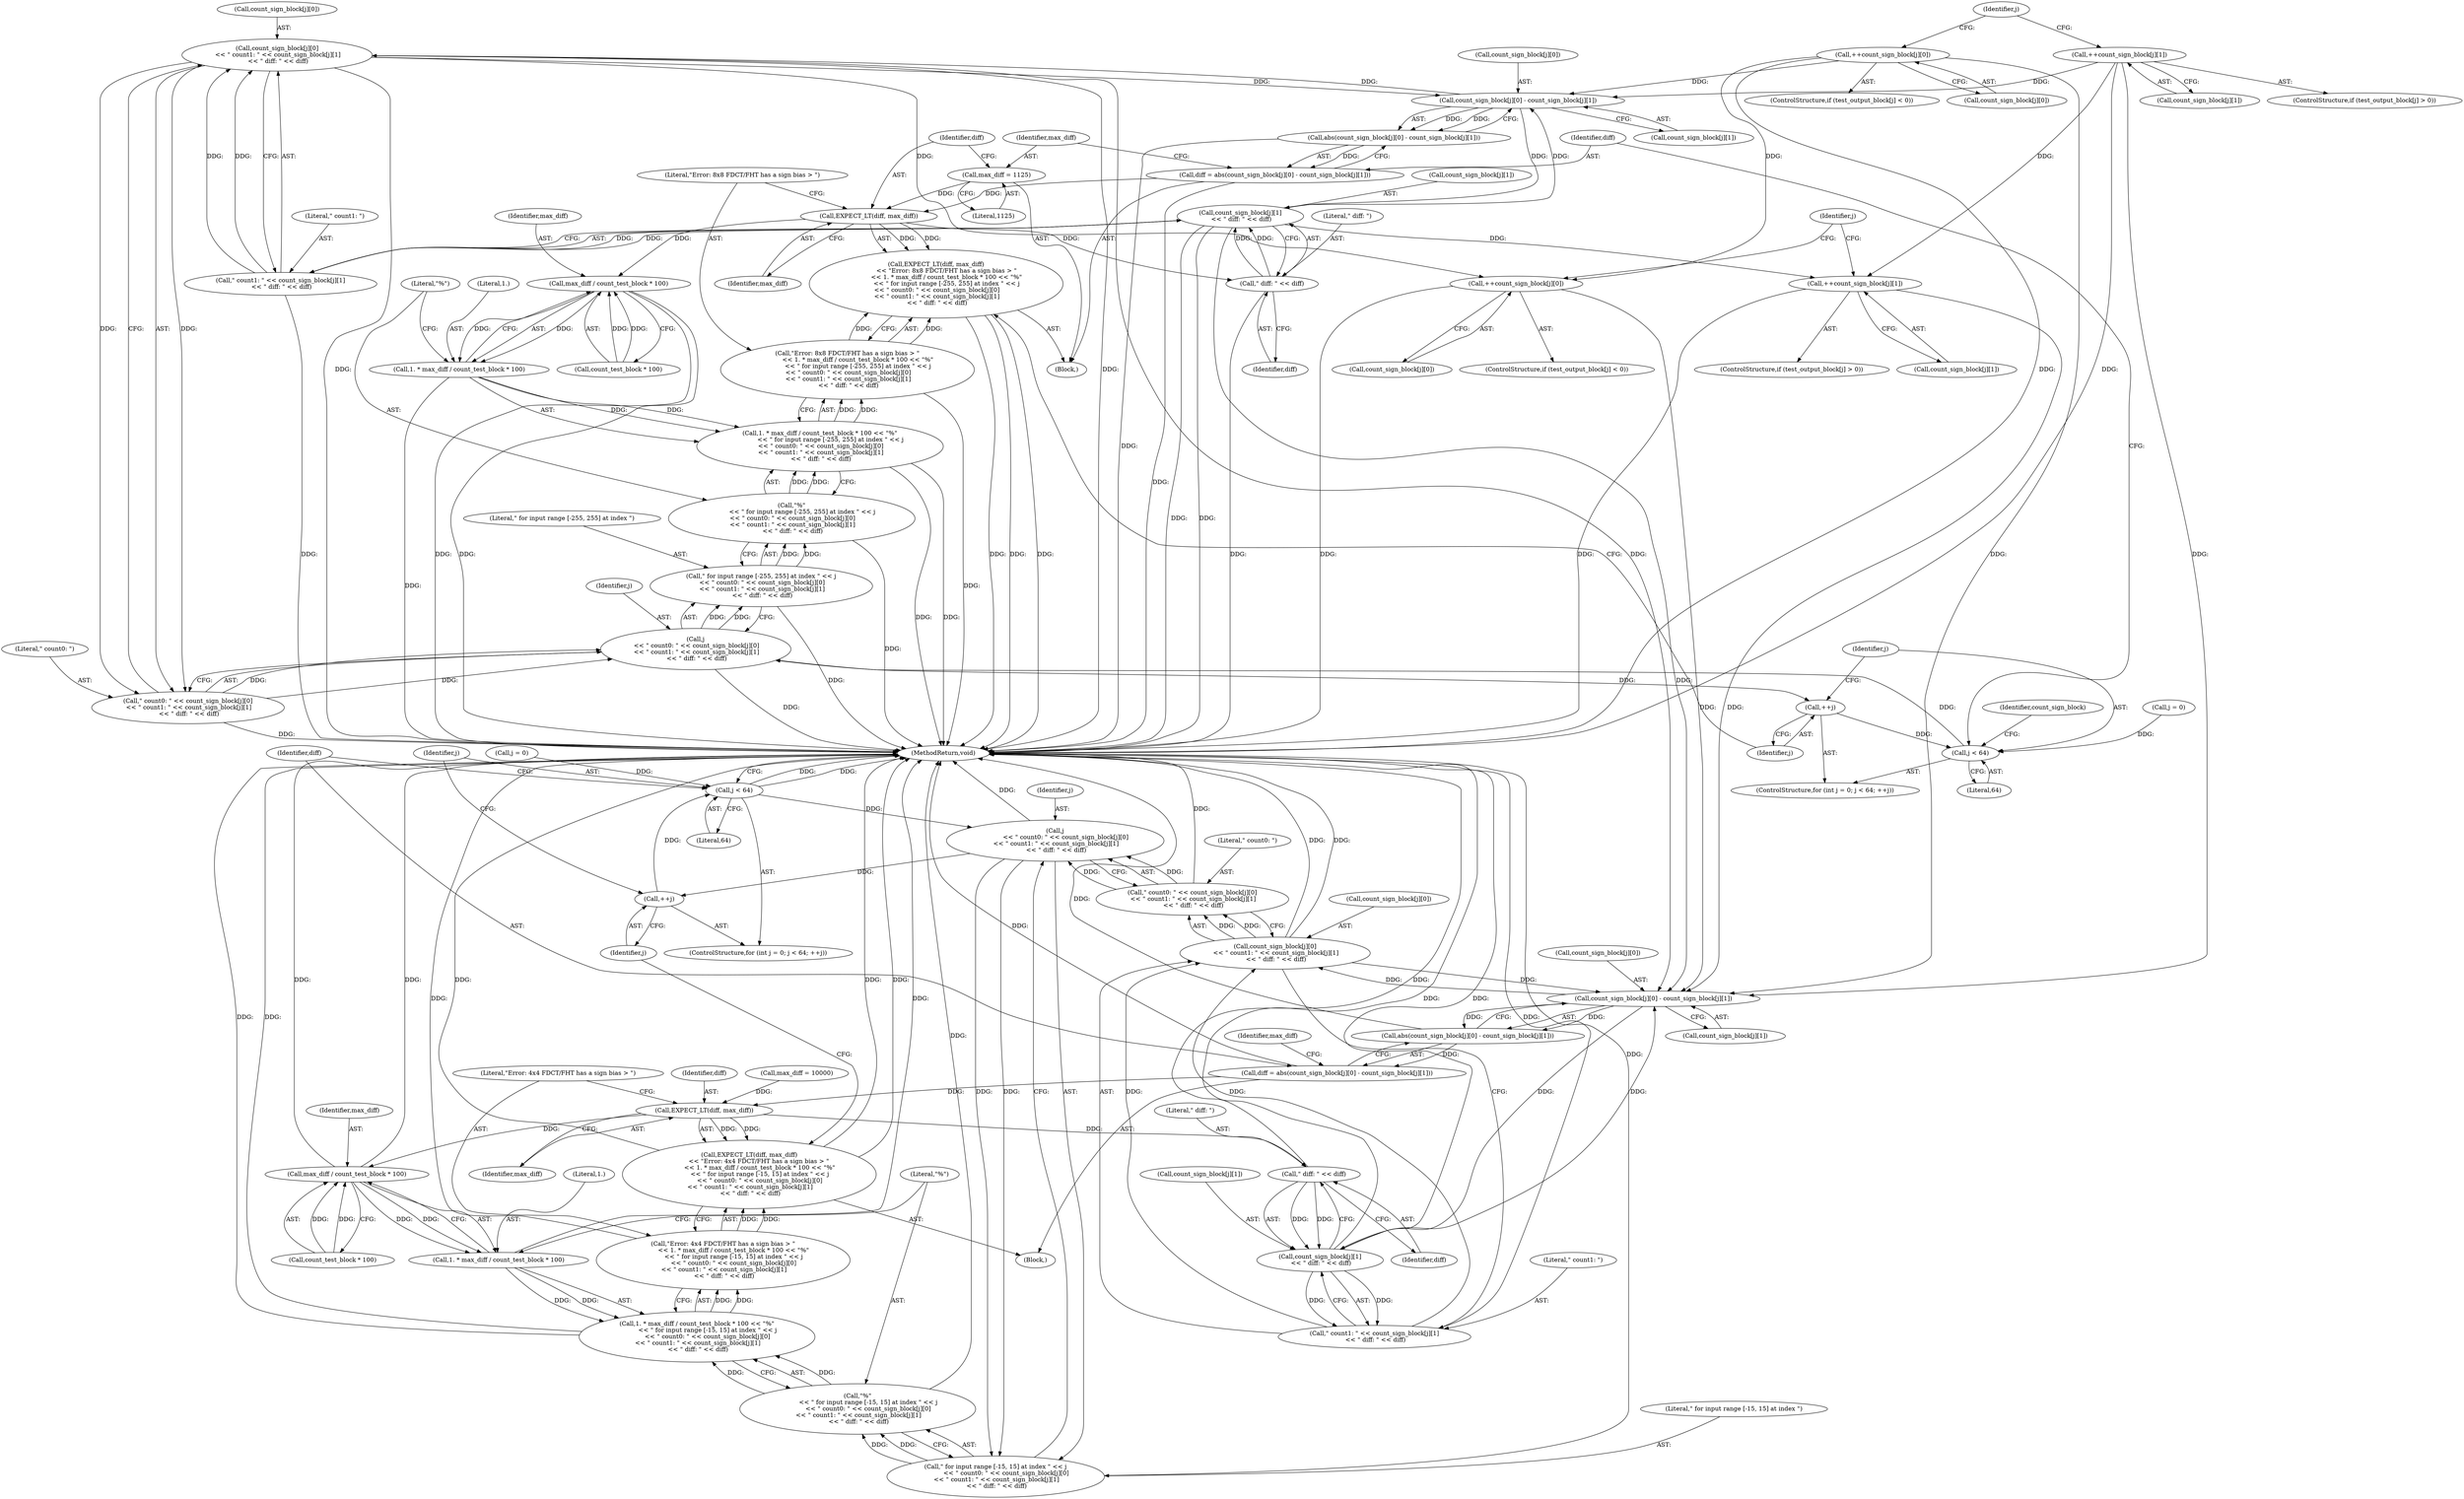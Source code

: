 digraph "1_Android_5a9753fca56f0eeb9f61e342b2fccffc364f9426_86@array" {
"1000248" [label="(Call,count_sign_block[j][0]\n << \" count1: \" << count_sign_block[j][1]\n << \" diff: \" << diff)"];
"1000211" [label="(Call,count_sign_block[j][0] - count_sign_block[j][1])"];
"1000177" [label="(Call,++count_sign_block[j][0])"];
"1000248" [label="(Call,count_sign_block[j][0]\n << \" count1: \" << count_sign_block[j][1]\n << \" diff: \" << diff)"];
"1000254" [label="(Call,\" count1: \" << count_sign_block[j][1]\n << \" diff: \" << diff)"];
"1000256" [label="(Call,count_sign_block[j][1]\n << \" diff: \" << diff)"];
"1000262" [label="(Call,\" diff: \" << diff)"];
"1000227" [label="(Call,EXPECT_LT(diff, max_diff))"];
"1000208" [label="(Call,diff = abs(count_sign_block[j][0] - count_sign_block[j][1]))"];
"1000210" [label="(Call,abs(count_sign_block[j][0] - count_sign_block[j][1]))"];
"1000223" [label="(Call,max_diff = 1125)"];
"1000190" [label="(Call,++count_sign_block[j][1])"];
"1000226" [label="(Call,EXPECT_LT(diff, max_diff)\n           << \"Error: 8x8 FDCT/FHT has a sign bias > \"\n           << 1. * max_diff / count_test_block * 100 << \"%\"\n           << \" for input range [-255, 255] at index \" << j\n << \" count0: \" << count_sign_block[j][0]\n << \" count1: \" << count_sign_block[j][1]\n << \" diff: \" << diff)"];
"1000235" [label="(Call,max_diff / count_test_block * 100)"];
"1000233" [label="(Call,1. * max_diff / count_test_block * 100)"];
"1000232" [label="(Call,1. * max_diff / count_test_block * 100 << \"%\"\n           << \" for input range [-255, 255] at index \" << j\n << \" count0: \" << count_sign_block[j][0]\n << \" count1: \" << count_sign_block[j][1]\n << \" diff: \" << diff)"];
"1000230" [label="(Call,\"Error: 8x8 FDCT/FHT has a sign bias > \"\n           << 1. * max_diff / count_test_block * 100 << \"%\"\n           << \" for input range [-255, 255] at index \" << j\n << \" count0: \" << count_sign_block[j][0]\n << \" count1: \" << count_sign_block[j][1]\n << \" diff: \" << diff)"];
"1000246" [label="(Call,\" count0: \" << count_sign_block[j][0]\n << \" count1: \" << count_sign_block[j][1]\n << \" diff: \" << diff)"];
"1000244" [label="(Call,j\n << \" count0: \" << count_sign_block[j][0]\n << \" count1: \" << count_sign_block[j][1]\n << \" diff: \" << diff)"];
"1000204" [label="(Call,++j)"];
"1000201" [label="(Call,j < 64)"];
"1000242" [label="(Call,\" for input range [-255, 255] at index \" << j\n << \" count0: \" << count_sign_block[j][0]\n << \" count1: \" << count_sign_block[j][1]\n << \" diff: \" << diff)"];
"1000240" [label="(Call,\"%\"\n           << \" for input range [-255, 255] at index \" << j\n << \" count0: \" << count_sign_block[j][0]\n << \" count1: \" << count_sign_block[j][1]\n << \" diff: \" << diff)"];
"1000324" [label="(Call,++count_sign_block[j][0])"];
"1000358" [label="(Call,count_sign_block[j][0] - count_sign_block[j][1])"];
"1000357" [label="(Call,abs(count_sign_block[j][0] - count_sign_block[j][1]))"];
"1000355" [label="(Call,diff = abs(count_sign_block[j][0] - count_sign_block[j][1]))"];
"1000374" [label="(Call,EXPECT_LT(diff, max_diff))"];
"1000373" [label="(Call,EXPECT_LT(diff, max_diff)\n          << \"Error: 4x4 FDCT/FHT has a sign bias > \"\n           << 1. * max_diff / count_test_block * 100 << \"%\"\n           << \" for input range [-15, 15] at index \" << j\n           << \" count0: \" << count_sign_block[j][0]\n << \" count1: \" << count_sign_block[j][1]\n << \" diff: \" << diff)"];
"1000382" [label="(Call,max_diff / count_test_block * 100)"];
"1000380" [label="(Call,1. * max_diff / count_test_block * 100)"];
"1000379" [label="(Call,1. * max_diff / count_test_block * 100 << \"%\"\n           << \" for input range [-15, 15] at index \" << j\n           << \" count0: \" << count_sign_block[j][0]\n << \" count1: \" << count_sign_block[j][1]\n << \" diff: \" << diff)"];
"1000377" [label="(Call,\"Error: 4x4 FDCT/FHT has a sign bias > \"\n           << 1. * max_diff / count_test_block * 100 << \"%\"\n           << \" for input range [-15, 15] at index \" << j\n           << \" count0: \" << count_sign_block[j][0]\n << \" count1: \" << count_sign_block[j][1]\n << \" diff: \" << diff)"];
"1000409" [label="(Call,\" diff: \" << diff)"];
"1000403" [label="(Call,count_sign_block[j][1]\n << \" diff: \" << diff)"];
"1000401" [label="(Call,\" count1: \" << count_sign_block[j][1]\n << \" diff: \" << diff)"];
"1000395" [label="(Call,count_sign_block[j][0]\n << \" count1: \" << count_sign_block[j][1]\n << \" diff: \" << diff)"];
"1000393" [label="(Call,\" count0: \" << count_sign_block[j][0]\n << \" count1: \" << count_sign_block[j][1]\n << \" diff: \" << diff)"];
"1000391" [label="(Call,j\n           << \" count0: \" << count_sign_block[j][0]\n << \" count1: \" << count_sign_block[j][1]\n << \" diff: \" << diff)"];
"1000351" [label="(Call,++j)"];
"1000348" [label="(Call,j < 64)"];
"1000389" [label="(Call,\" for input range [-15, 15] at index \" << j\n           << \" count0: \" << count_sign_block[j][0]\n << \" count1: \" << count_sign_block[j][1]\n << \" diff: \" << diff)"];
"1000387" [label="(Call,\"%\"\n           << \" for input range [-15, 15] at index \" << j\n           << \" count0: \" << count_sign_block[j][0]\n << \" count1: \" << count_sign_block[j][1]\n << \" diff: \" << diff)"];
"1000337" [label="(Call,++count_sign_block[j][1])"];
"1000205" [label="(Identifier,j)"];
"1000227" [label="(Call,EXPECT_LT(diff, max_diff))"];
"1000217" [label="(Call,count_sign_block[j][1])"];
"1000316" [label="(Identifier,j)"];
"1000351" [label="(Call,++j)"];
"1000387" [label="(Call,\"%\"\n           << \" for input range [-15, 15] at index \" << j\n           << \" count0: \" << count_sign_block[j][0]\n << \" count1: \" << count_sign_block[j][1]\n << \" diff: \" << diff)"];
"1000169" [label="(Identifier,j)"];
"1000373" [label="(Call,EXPECT_LT(diff, max_diff)\n          << \"Error: 4x4 FDCT/FHT has a sign bias > \"\n           << 1. * max_diff / count_test_block * 100 << \"%\"\n           << \" for input range [-15, 15] at index \" << j\n           << \" count0: \" << count_sign_block[j][0]\n << \" count1: \" << count_sign_block[j][1]\n << \" diff: \" << diff)"];
"1000345" [label="(Call,j = 0)"];
"1000395" [label="(Call,count_sign_block[j][0]\n << \" count1: \" << count_sign_block[j][1]\n << \" diff: \" << diff)"];
"1000357" [label="(Call,abs(count_sign_block[j][0] - count_sign_block[j][1]))"];
"1000377" [label="(Call,\"Error: 4x4 FDCT/FHT has a sign bias > \"\n           << 1. * max_diff / count_test_block * 100 << \"%\"\n           << \" for input range [-15, 15] at index \" << j\n           << \" count0: \" << count_sign_block[j][0]\n << \" count1: \" << count_sign_block[j][1]\n << \" diff: \" << diff)"];
"1000240" [label="(Call,\"%\"\n           << \" for input range [-255, 255] at index \" << j\n << \" count0: \" << count_sign_block[j][0]\n << \" count1: \" << count_sign_block[j][1]\n << \" diff: \" << diff)"];
"1000374" [label="(Call,EXPECT_LT(diff, max_diff))"];
"1000177" [label="(Call,++count_sign_block[j][0])"];
"1000410" [label="(Literal,\" diff: \")"];
"1000404" [label="(Call,count_sign_block[j][1])"];
"1000204" [label="(Call,++j)"];
"1000248" [label="(Call,count_sign_block[j][0]\n << \" count1: \" << count_sign_block[j][1]\n << \" diff: \" << diff)"];
"1000392" [label="(Identifier,j)"];
"1000384" [label="(Call,count_test_block * 100)"];
"1000350" [label="(Literal,64)"];
"1000375" [label="(Identifier,diff)"];
"1000191" [label="(Call,count_sign_block[j][1])"];
"1000371" [label="(Identifier,max_diff)"];
"1000254" [label="(Call,\" count1: \" << count_sign_block[j][1]\n << \" diff: \" << diff)"];
"1000190" [label="(Call,++count_sign_block[j][1])"];
"1000401" [label="(Call,\" count1: \" << count_sign_block[j][1]\n << \" diff: \" << diff)"];
"1000203" [label="(Literal,64)"];
"1000390" [label="(Literal,\" for input range [-15, 15] at index \")"];
"1000236" [label="(Identifier,max_diff)"];
"1000211" [label="(Call,count_sign_block[j][0] - count_sign_block[j][1])"];
"1000171" [label="(ControlStructure,if (test_output_block[j] < 0))"];
"1000225" [label="(Literal,1125)"];
"1000353" [label="(Block,)"];
"1000383" [label="(Identifier,max_diff)"];
"1000348" [label="(Call,j < 64)"];
"1000358" [label="(Call,count_sign_block[j][0] - count_sign_block[j][1])"];
"1000337" [label="(Call,++count_sign_block[j][1])"];
"1000352" [label="(Identifier,j)"];
"1000232" [label="(Call,1. * max_diff / count_test_block * 100 << \"%\"\n           << \" for input range [-255, 255] at index \" << j\n << \" count0: \" << count_sign_block[j][0]\n << \" count1: \" << count_sign_block[j][1]\n << \" diff: \" << diff)"];
"1000382" [label="(Call,max_diff / count_test_block * 100)"];
"1000370" [label="(Call,max_diff = 10000)"];
"1000359" [label="(Call,count_sign_block[j][0])"];
"1000255" [label="(Literal,\" count1: \")"];
"1000393" [label="(Call,\" count0: \" << count_sign_block[j][0]\n << \" count1: \" << count_sign_block[j][1]\n << \" diff: \" << diff)"];
"1000376" [label="(Identifier,max_diff)"];
"1000379" [label="(Call,1. * max_diff / count_test_block * 100 << \"%\"\n           << \" for input range [-15, 15] at index \" << j\n           << \" count0: \" << count_sign_block[j][0]\n << \" count1: \" << count_sign_block[j][1]\n << \" diff: \" << diff)"];
"1000234" [label="(Literal,1.)"];
"1000249" [label="(Call,count_sign_block[j][0])"];
"1000402" [label="(Literal,\" count1: \")"];
"1000325" [label="(Call,count_sign_block[j][0])"];
"1000226" [label="(Call,EXPECT_LT(diff, max_diff)\n           << \"Error: 8x8 FDCT/FHT has a sign bias > \"\n           << 1. * max_diff / count_test_block * 100 << \"%\"\n           << \" for input range [-255, 255] at index \" << j\n << \" count0: \" << count_sign_block[j][0]\n << \" count1: \" << count_sign_block[j][1]\n << \" diff: \" << diff)"];
"1000206" [label="(Block,)"];
"1000233" [label="(Call,1. * max_diff / count_test_block * 100)"];
"1000237" [label="(Call,count_test_block * 100)"];
"1000389" [label="(Call,\" for input range [-15, 15] at index \" << j\n           << \" count0: \" << count_sign_block[j][0]\n << \" count1: \" << count_sign_block[j][1]\n << \" diff: \" << diff)"];
"1000241" [label="(Literal,\"%\")"];
"1000257" [label="(Call,count_sign_block[j][1])"];
"1000209" [label="(Identifier,diff)"];
"1000411" [label="(Identifier,diff)"];
"1000235" [label="(Call,max_diff / count_test_block * 100)"];
"1000262" [label="(Call,\" diff: \" << diff)"];
"1000244" [label="(Call,j\n << \" count0: \" << count_sign_block[j][0]\n << \" count1: \" << count_sign_block[j][1]\n << \" diff: \" << diff)"];
"1000243" [label="(Literal,\" for input range [-255, 255] at index \")"];
"1000356" [label="(Identifier,diff)"];
"1000381" [label="(Literal,1.)"];
"1000412" [label="(MethodReturn,void)"];
"1000231" [label="(Literal,\"Error: 8x8 FDCT/FHT has a sign bias > \")"];
"1000198" [label="(Call,j = 0)"];
"1000343" [label="(ControlStructure,for (int j = 0; j < 64; ++j))"];
"1000230" [label="(Call,\"Error: 8x8 FDCT/FHT has a sign bias > \"\n           << 1. * max_diff / count_test_block * 100 << \"%\"\n           << \" for input range [-255, 255] at index \" << j\n << \" count0: \" << count_sign_block[j][0]\n << \" count1: \" << count_sign_block[j][1]\n << \" diff: \" << diff)"];
"1000338" [label="(Call,count_sign_block[j][1])"];
"1000349" [label="(Identifier,j)"];
"1000210" [label="(Call,abs(count_sign_block[j][0] - count_sign_block[j][1]))"];
"1000391" [label="(Call,j\n           << \" count0: \" << count_sign_block[j][0]\n << \" count1: \" << count_sign_block[j][1]\n << \" diff: \" << diff)"];
"1000331" [label="(ControlStructure,if (test_output_block[j] > 0))"];
"1000403" [label="(Call,count_sign_block[j][1]\n << \" diff: \" << diff)"];
"1000201" [label="(Call,j < 64)"];
"1000228" [label="(Identifier,diff)"];
"1000246" [label="(Call,\" count0: \" << count_sign_block[j][0]\n << \" count1: \" << count_sign_block[j][1]\n << \" diff: \" << diff)"];
"1000245" [label="(Identifier,j)"];
"1000380" [label="(Call,1. * max_diff / count_test_block * 100)"];
"1000208" [label="(Call,diff = abs(count_sign_block[j][0] - count_sign_block[j][1]))"];
"1000318" [label="(ControlStructure,if (test_output_block[j] < 0))"];
"1000256" [label="(Call,count_sign_block[j][1]\n << \" diff: \" << diff)"];
"1000229" [label="(Identifier,max_diff)"];
"1000196" [label="(ControlStructure,for (int j = 0; j < 64; ++j))"];
"1000394" [label="(Literal,\" count0: \")"];
"1000409" [label="(Call,\" diff: \" << diff)"];
"1000224" [label="(Identifier,max_diff)"];
"1000364" [label="(Call,count_sign_block[j][1])"];
"1000202" [label="(Identifier,j)"];
"1000355" [label="(Call,diff = abs(count_sign_block[j][0] - count_sign_block[j][1]))"];
"1000178" [label="(Call,count_sign_block[j][0])"];
"1000378" [label="(Literal,\"Error: 4x4 FDCT/FHT has a sign bias > \")"];
"1000324" [label="(Call,++count_sign_block[j][0])"];
"1000388" [label="(Literal,\"%\")"];
"1000242" [label="(Call,\" for input range [-255, 255] at index \" << j\n << \" count0: \" << count_sign_block[j][0]\n << \" count1: \" << count_sign_block[j][1]\n << \" diff: \" << diff)"];
"1000264" [label="(Identifier,diff)"];
"1000396" [label="(Call,count_sign_block[j][0])"];
"1000212" [label="(Call,count_sign_block[j][0])"];
"1000247" [label="(Literal,\" count0: \")"];
"1000266" [label="(Identifier,count_sign_block)"];
"1000263" [label="(Literal,\" diff: \")"];
"1000184" [label="(ControlStructure,if (test_output_block[j] > 0))"];
"1000223" [label="(Call,max_diff = 1125)"];
"1000248" -> "1000246"  [label="AST: "];
"1000248" -> "1000254"  [label="CFG: "];
"1000249" -> "1000248"  [label="AST: "];
"1000254" -> "1000248"  [label="AST: "];
"1000246" -> "1000248"  [label="CFG: "];
"1000248" -> "1000412"  [label="DDG: "];
"1000248" -> "1000412"  [label="DDG: "];
"1000248" -> "1000211"  [label="DDG: "];
"1000248" -> "1000246"  [label="DDG: "];
"1000248" -> "1000246"  [label="DDG: "];
"1000211" -> "1000248"  [label="DDG: "];
"1000254" -> "1000248"  [label="DDG: "];
"1000254" -> "1000248"  [label="DDG: "];
"1000248" -> "1000324"  [label="DDG: "];
"1000248" -> "1000358"  [label="DDG: "];
"1000211" -> "1000210"  [label="AST: "];
"1000211" -> "1000217"  [label="CFG: "];
"1000212" -> "1000211"  [label="AST: "];
"1000217" -> "1000211"  [label="AST: "];
"1000210" -> "1000211"  [label="CFG: "];
"1000211" -> "1000210"  [label="DDG: "];
"1000211" -> "1000210"  [label="DDG: "];
"1000177" -> "1000211"  [label="DDG: "];
"1000190" -> "1000211"  [label="DDG: "];
"1000256" -> "1000211"  [label="DDG: "];
"1000211" -> "1000256"  [label="DDG: "];
"1000177" -> "1000171"  [label="AST: "];
"1000177" -> "1000178"  [label="CFG: "];
"1000178" -> "1000177"  [label="AST: "];
"1000169" -> "1000177"  [label="CFG: "];
"1000177" -> "1000412"  [label="DDG: "];
"1000177" -> "1000324"  [label="DDG: "];
"1000177" -> "1000358"  [label="DDG: "];
"1000254" -> "1000256"  [label="CFG: "];
"1000255" -> "1000254"  [label="AST: "];
"1000256" -> "1000254"  [label="AST: "];
"1000254" -> "1000412"  [label="DDG: "];
"1000256" -> "1000254"  [label="DDG: "];
"1000256" -> "1000254"  [label="DDG: "];
"1000256" -> "1000262"  [label="CFG: "];
"1000257" -> "1000256"  [label="AST: "];
"1000262" -> "1000256"  [label="AST: "];
"1000256" -> "1000412"  [label="DDG: "];
"1000256" -> "1000412"  [label="DDG: "];
"1000262" -> "1000256"  [label="DDG: "];
"1000262" -> "1000256"  [label="DDG: "];
"1000256" -> "1000337"  [label="DDG: "];
"1000256" -> "1000358"  [label="DDG: "];
"1000262" -> "1000264"  [label="CFG: "];
"1000263" -> "1000262"  [label="AST: "];
"1000264" -> "1000262"  [label="AST: "];
"1000262" -> "1000412"  [label="DDG: "];
"1000227" -> "1000262"  [label="DDG: "];
"1000227" -> "1000226"  [label="AST: "];
"1000227" -> "1000229"  [label="CFG: "];
"1000228" -> "1000227"  [label="AST: "];
"1000229" -> "1000227"  [label="AST: "];
"1000231" -> "1000227"  [label="CFG: "];
"1000227" -> "1000226"  [label="DDG: "];
"1000227" -> "1000226"  [label="DDG: "];
"1000208" -> "1000227"  [label="DDG: "];
"1000223" -> "1000227"  [label="DDG: "];
"1000227" -> "1000235"  [label="DDG: "];
"1000208" -> "1000206"  [label="AST: "];
"1000208" -> "1000210"  [label="CFG: "];
"1000209" -> "1000208"  [label="AST: "];
"1000210" -> "1000208"  [label="AST: "];
"1000224" -> "1000208"  [label="CFG: "];
"1000208" -> "1000412"  [label="DDG: "];
"1000210" -> "1000208"  [label="DDG: "];
"1000210" -> "1000412"  [label="DDG: "];
"1000223" -> "1000206"  [label="AST: "];
"1000223" -> "1000225"  [label="CFG: "];
"1000224" -> "1000223"  [label="AST: "];
"1000225" -> "1000223"  [label="AST: "];
"1000228" -> "1000223"  [label="CFG: "];
"1000190" -> "1000184"  [label="AST: "];
"1000190" -> "1000191"  [label="CFG: "];
"1000191" -> "1000190"  [label="AST: "];
"1000169" -> "1000190"  [label="CFG: "];
"1000190" -> "1000412"  [label="DDG: "];
"1000190" -> "1000337"  [label="DDG: "];
"1000190" -> "1000358"  [label="DDG: "];
"1000226" -> "1000206"  [label="AST: "];
"1000226" -> "1000230"  [label="CFG: "];
"1000230" -> "1000226"  [label="AST: "];
"1000205" -> "1000226"  [label="CFG: "];
"1000226" -> "1000412"  [label="DDG: "];
"1000226" -> "1000412"  [label="DDG: "];
"1000226" -> "1000412"  [label="DDG: "];
"1000230" -> "1000226"  [label="DDG: "];
"1000230" -> "1000226"  [label="DDG: "];
"1000235" -> "1000233"  [label="AST: "];
"1000235" -> "1000237"  [label="CFG: "];
"1000236" -> "1000235"  [label="AST: "];
"1000237" -> "1000235"  [label="AST: "];
"1000233" -> "1000235"  [label="CFG: "];
"1000235" -> "1000412"  [label="DDG: "];
"1000235" -> "1000412"  [label="DDG: "];
"1000235" -> "1000233"  [label="DDG: "];
"1000235" -> "1000233"  [label="DDG: "];
"1000237" -> "1000235"  [label="DDG: "];
"1000237" -> "1000235"  [label="DDG: "];
"1000233" -> "1000232"  [label="AST: "];
"1000234" -> "1000233"  [label="AST: "];
"1000241" -> "1000233"  [label="CFG: "];
"1000233" -> "1000412"  [label="DDG: "];
"1000233" -> "1000232"  [label="DDG: "];
"1000233" -> "1000232"  [label="DDG: "];
"1000232" -> "1000230"  [label="AST: "];
"1000232" -> "1000240"  [label="CFG: "];
"1000240" -> "1000232"  [label="AST: "];
"1000230" -> "1000232"  [label="CFG: "];
"1000232" -> "1000412"  [label="DDG: "];
"1000232" -> "1000412"  [label="DDG: "];
"1000232" -> "1000230"  [label="DDG: "];
"1000232" -> "1000230"  [label="DDG: "];
"1000240" -> "1000232"  [label="DDG: "];
"1000240" -> "1000232"  [label="DDG: "];
"1000231" -> "1000230"  [label="AST: "];
"1000230" -> "1000412"  [label="DDG: "];
"1000246" -> "1000244"  [label="AST: "];
"1000247" -> "1000246"  [label="AST: "];
"1000244" -> "1000246"  [label="CFG: "];
"1000246" -> "1000412"  [label="DDG: "];
"1000246" -> "1000244"  [label="DDG: "];
"1000246" -> "1000244"  [label="DDG: "];
"1000244" -> "1000242"  [label="AST: "];
"1000245" -> "1000244"  [label="AST: "];
"1000242" -> "1000244"  [label="CFG: "];
"1000244" -> "1000412"  [label="DDG: "];
"1000244" -> "1000204"  [label="DDG: "];
"1000244" -> "1000242"  [label="DDG: "];
"1000244" -> "1000242"  [label="DDG: "];
"1000201" -> "1000244"  [label="DDG: "];
"1000204" -> "1000196"  [label="AST: "];
"1000204" -> "1000205"  [label="CFG: "];
"1000205" -> "1000204"  [label="AST: "];
"1000202" -> "1000204"  [label="CFG: "];
"1000204" -> "1000201"  [label="DDG: "];
"1000201" -> "1000196"  [label="AST: "];
"1000201" -> "1000203"  [label="CFG: "];
"1000202" -> "1000201"  [label="AST: "];
"1000203" -> "1000201"  [label="AST: "];
"1000209" -> "1000201"  [label="CFG: "];
"1000266" -> "1000201"  [label="CFG: "];
"1000198" -> "1000201"  [label="DDG: "];
"1000242" -> "1000240"  [label="AST: "];
"1000243" -> "1000242"  [label="AST: "];
"1000240" -> "1000242"  [label="CFG: "];
"1000242" -> "1000412"  [label="DDG: "];
"1000242" -> "1000240"  [label="DDG: "];
"1000242" -> "1000240"  [label="DDG: "];
"1000241" -> "1000240"  [label="AST: "];
"1000240" -> "1000412"  [label="DDG: "];
"1000324" -> "1000318"  [label="AST: "];
"1000324" -> "1000325"  [label="CFG: "];
"1000325" -> "1000324"  [label="AST: "];
"1000316" -> "1000324"  [label="CFG: "];
"1000324" -> "1000412"  [label="DDG: "];
"1000324" -> "1000358"  [label="DDG: "];
"1000358" -> "1000357"  [label="AST: "];
"1000358" -> "1000364"  [label="CFG: "];
"1000359" -> "1000358"  [label="AST: "];
"1000364" -> "1000358"  [label="AST: "];
"1000357" -> "1000358"  [label="CFG: "];
"1000358" -> "1000357"  [label="DDG: "];
"1000358" -> "1000357"  [label="DDG: "];
"1000395" -> "1000358"  [label="DDG: "];
"1000403" -> "1000358"  [label="DDG: "];
"1000337" -> "1000358"  [label="DDG: "];
"1000358" -> "1000395"  [label="DDG: "];
"1000358" -> "1000403"  [label="DDG: "];
"1000357" -> "1000355"  [label="AST: "];
"1000355" -> "1000357"  [label="CFG: "];
"1000357" -> "1000412"  [label="DDG: "];
"1000357" -> "1000355"  [label="DDG: "];
"1000355" -> "1000353"  [label="AST: "];
"1000356" -> "1000355"  [label="AST: "];
"1000371" -> "1000355"  [label="CFG: "];
"1000355" -> "1000412"  [label="DDG: "];
"1000355" -> "1000374"  [label="DDG: "];
"1000374" -> "1000373"  [label="AST: "];
"1000374" -> "1000376"  [label="CFG: "];
"1000375" -> "1000374"  [label="AST: "];
"1000376" -> "1000374"  [label="AST: "];
"1000378" -> "1000374"  [label="CFG: "];
"1000374" -> "1000373"  [label="DDG: "];
"1000374" -> "1000373"  [label="DDG: "];
"1000370" -> "1000374"  [label="DDG: "];
"1000374" -> "1000382"  [label="DDG: "];
"1000374" -> "1000409"  [label="DDG: "];
"1000373" -> "1000353"  [label="AST: "];
"1000373" -> "1000377"  [label="CFG: "];
"1000377" -> "1000373"  [label="AST: "];
"1000352" -> "1000373"  [label="CFG: "];
"1000373" -> "1000412"  [label="DDG: "];
"1000373" -> "1000412"  [label="DDG: "];
"1000373" -> "1000412"  [label="DDG: "];
"1000377" -> "1000373"  [label="DDG: "];
"1000377" -> "1000373"  [label="DDG: "];
"1000382" -> "1000380"  [label="AST: "];
"1000382" -> "1000384"  [label="CFG: "];
"1000383" -> "1000382"  [label="AST: "];
"1000384" -> "1000382"  [label="AST: "];
"1000380" -> "1000382"  [label="CFG: "];
"1000382" -> "1000412"  [label="DDG: "];
"1000382" -> "1000412"  [label="DDG: "];
"1000382" -> "1000380"  [label="DDG: "];
"1000382" -> "1000380"  [label="DDG: "];
"1000384" -> "1000382"  [label="DDG: "];
"1000384" -> "1000382"  [label="DDG: "];
"1000380" -> "1000379"  [label="AST: "];
"1000381" -> "1000380"  [label="AST: "];
"1000388" -> "1000380"  [label="CFG: "];
"1000380" -> "1000412"  [label="DDG: "];
"1000380" -> "1000379"  [label="DDG: "];
"1000380" -> "1000379"  [label="DDG: "];
"1000379" -> "1000377"  [label="AST: "];
"1000379" -> "1000387"  [label="CFG: "];
"1000387" -> "1000379"  [label="AST: "];
"1000377" -> "1000379"  [label="CFG: "];
"1000379" -> "1000412"  [label="DDG: "];
"1000379" -> "1000412"  [label="DDG: "];
"1000379" -> "1000377"  [label="DDG: "];
"1000379" -> "1000377"  [label="DDG: "];
"1000387" -> "1000379"  [label="DDG: "];
"1000387" -> "1000379"  [label="DDG: "];
"1000378" -> "1000377"  [label="AST: "];
"1000377" -> "1000412"  [label="DDG: "];
"1000409" -> "1000403"  [label="AST: "];
"1000409" -> "1000411"  [label="CFG: "];
"1000410" -> "1000409"  [label="AST: "];
"1000411" -> "1000409"  [label="AST: "];
"1000403" -> "1000409"  [label="CFG: "];
"1000409" -> "1000412"  [label="DDG: "];
"1000409" -> "1000403"  [label="DDG: "];
"1000409" -> "1000403"  [label="DDG: "];
"1000403" -> "1000401"  [label="AST: "];
"1000404" -> "1000403"  [label="AST: "];
"1000401" -> "1000403"  [label="CFG: "];
"1000403" -> "1000412"  [label="DDG: "];
"1000403" -> "1000412"  [label="DDG: "];
"1000403" -> "1000401"  [label="DDG: "];
"1000403" -> "1000401"  [label="DDG: "];
"1000401" -> "1000395"  [label="AST: "];
"1000402" -> "1000401"  [label="AST: "];
"1000395" -> "1000401"  [label="CFG: "];
"1000401" -> "1000412"  [label="DDG: "];
"1000401" -> "1000395"  [label="DDG: "];
"1000401" -> "1000395"  [label="DDG: "];
"1000395" -> "1000393"  [label="AST: "];
"1000396" -> "1000395"  [label="AST: "];
"1000393" -> "1000395"  [label="CFG: "];
"1000395" -> "1000412"  [label="DDG: "];
"1000395" -> "1000412"  [label="DDG: "];
"1000395" -> "1000393"  [label="DDG: "];
"1000395" -> "1000393"  [label="DDG: "];
"1000393" -> "1000391"  [label="AST: "];
"1000394" -> "1000393"  [label="AST: "];
"1000391" -> "1000393"  [label="CFG: "];
"1000393" -> "1000412"  [label="DDG: "];
"1000393" -> "1000391"  [label="DDG: "];
"1000393" -> "1000391"  [label="DDG: "];
"1000391" -> "1000389"  [label="AST: "];
"1000392" -> "1000391"  [label="AST: "];
"1000389" -> "1000391"  [label="CFG: "];
"1000391" -> "1000412"  [label="DDG: "];
"1000391" -> "1000351"  [label="DDG: "];
"1000391" -> "1000389"  [label="DDG: "];
"1000391" -> "1000389"  [label="DDG: "];
"1000348" -> "1000391"  [label="DDG: "];
"1000351" -> "1000343"  [label="AST: "];
"1000351" -> "1000352"  [label="CFG: "];
"1000352" -> "1000351"  [label="AST: "];
"1000349" -> "1000351"  [label="CFG: "];
"1000351" -> "1000348"  [label="DDG: "];
"1000348" -> "1000343"  [label="AST: "];
"1000348" -> "1000350"  [label="CFG: "];
"1000349" -> "1000348"  [label="AST: "];
"1000350" -> "1000348"  [label="AST: "];
"1000356" -> "1000348"  [label="CFG: "];
"1000412" -> "1000348"  [label="CFG: "];
"1000348" -> "1000412"  [label="DDG: "];
"1000348" -> "1000412"  [label="DDG: "];
"1000345" -> "1000348"  [label="DDG: "];
"1000389" -> "1000387"  [label="AST: "];
"1000390" -> "1000389"  [label="AST: "];
"1000387" -> "1000389"  [label="CFG: "];
"1000389" -> "1000412"  [label="DDG: "];
"1000389" -> "1000387"  [label="DDG: "];
"1000389" -> "1000387"  [label="DDG: "];
"1000388" -> "1000387"  [label="AST: "];
"1000387" -> "1000412"  [label="DDG: "];
"1000337" -> "1000331"  [label="AST: "];
"1000337" -> "1000338"  [label="CFG: "];
"1000338" -> "1000337"  [label="AST: "];
"1000316" -> "1000337"  [label="CFG: "];
"1000337" -> "1000412"  [label="DDG: "];
}
